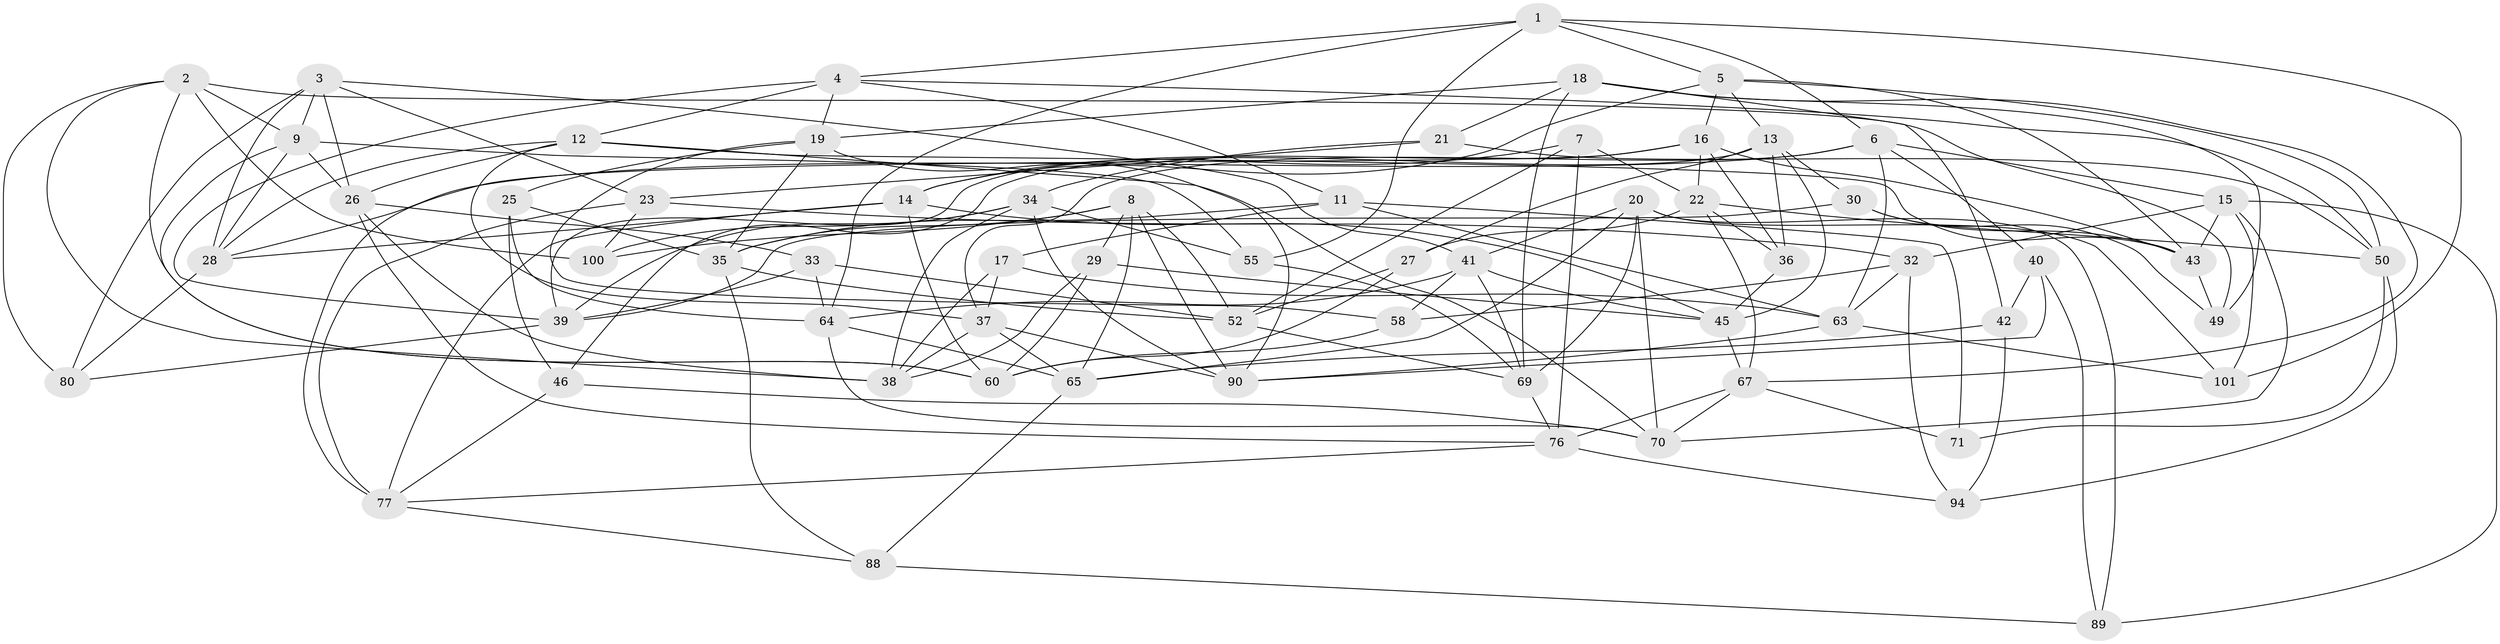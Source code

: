 // Generated by graph-tools (version 1.1) at 2025/52/02/27/25 19:52:30]
// undirected, 64 vertices, 168 edges
graph export_dot {
graph [start="1"]
  node [color=gray90,style=filled];
  1 [super="+10"];
  2 [super="+79"];
  3 [super="+59"];
  4 [super="+103"];
  5 [super="+31"];
  6 [super="+44"];
  7;
  8 [super="+95"];
  9 [super="+53"];
  11 [super="+91"];
  12 [super="+48"];
  13 [super="+54"];
  14 [super="+86"];
  15 [super="+106"];
  16 [super="+24"];
  17;
  18 [super="+98"];
  19 [super="+73"];
  20 [super="+96"];
  21;
  22 [super="+66"];
  23 [super="+57"];
  25;
  26 [super="+105"];
  27;
  28 [super="+99"];
  29;
  30;
  32 [super="+68"];
  33;
  34 [super="+84"];
  35 [super="+102"];
  36;
  37 [super="+56"];
  38 [super="+47"];
  39 [super="+51"];
  40;
  41 [super="+87"];
  42;
  43 [super="+75"];
  45 [super="+74"];
  46;
  49;
  50 [super="+61"];
  52 [super="+62"];
  55;
  58;
  60 [super="+81"];
  63 [super="+92"];
  64 [super="+72"];
  65 [super="+78"];
  67 [super="+85"];
  69 [super="+82"];
  70 [super="+97"];
  71;
  76 [super="+104"];
  77 [super="+83"];
  80;
  88;
  89;
  90 [super="+93"];
  94;
  100;
  101;
  1 -- 4;
  1 -- 64;
  1 -- 55;
  1 -- 101;
  1 -- 5;
  1 -- 6;
  2 -- 60;
  2 -- 9;
  2 -- 80;
  2 -- 49;
  2 -- 100;
  2 -- 38;
  3 -- 26;
  3 -- 80;
  3 -- 23;
  3 -- 9;
  3 -- 28;
  3 -- 41;
  4 -- 19;
  4 -- 12;
  4 -- 50;
  4 -- 39;
  4 -- 11;
  5 -- 14;
  5 -- 16;
  5 -- 43;
  5 -- 13;
  5 -- 50;
  6 -- 15;
  6 -- 40;
  6 -- 28;
  6 -- 37;
  6 -- 63;
  7 -- 52;
  7 -- 14;
  7 -- 22;
  7 -- 76;
  8 -- 29;
  8 -- 65;
  8 -- 52;
  8 -- 100;
  8 -- 35;
  8 -- 90;
  9 -- 55;
  9 -- 28;
  9 -- 60;
  9 -- 26;
  11 -- 71 [weight=2];
  11 -- 63;
  11 -- 35;
  11 -- 17;
  12 -- 37;
  12 -- 26;
  12 -- 43;
  12 -- 70;
  12 -- 28;
  13 -- 30;
  13 -- 46;
  13 -- 45;
  13 -- 27;
  13 -- 36;
  14 -- 60;
  14 -- 45;
  14 -- 28;
  14 -- 77;
  15 -- 89;
  15 -- 101;
  15 -- 43;
  15 -- 70;
  15 -- 32;
  16 -- 36;
  16 -- 43;
  16 -- 77;
  16 -- 22;
  16 -- 39;
  17 -- 37;
  17 -- 63;
  17 -- 38;
  18 -- 42;
  18 -- 67;
  18 -- 21;
  18 -- 49;
  18 -- 69;
  18 -- 19;
  19 -- 58;
  19 -- 35;
  19 -- 25;
  19 -- 90;
  20 -- 41;
  20 -- 101;
  20 -- 89;
  20 -- 65;
  20 -- 69;
  20 -- 70;
  21 -- 50;
  21 -- 23;
  21 -- 34;
  22 -- 27;
  22 -- 67;
  22 -- 36;
  22 -- 50;
  23 -- 100;
  23 -- 32 [weight=2];
  23 -- 77;
  25 -- 46;
  25 -- 64;
  25 -- 35;
  26 -- 33;
  26 -- 38;
  26 -- 76;
  27 -- 60;
  27 -- 52;
  28 -- 80;
  29 -- 45;
  29 -- 38;
  29 -- 60;
  30 -- 49;
  30 -- 39;
  30 -- 43;
  32 -- 94;
  32 -- 58;
  32 -- 63;
  33 -- 64;
  33 -- 39;
  33 -- 52;
  34 -- 90;
  34 -- 100;
  34 -- 39;
  34 -- 55;
  34 -- 38;
  35 -- 52;
  35 -- 88;
  36 -- 45;
  37 -- 38;
  37 -- 65;
  37 -- 90;
  39 -- 80;
  40 -- 89;
  40 -- 42;
  40 -- 90;
  41 -- 58;
  41 -- 69;
  41 -- 64;
  41 -- 45;
  42 -- 65;
  42 -- 94;
  43 -- 49;
  45 -- 67;
  46 -- 70;
  46 -- 77;
  50 -- 94;
  50 -- 71;
  52 -- 69;
  55 -- 69;
  58 -- 60;
  63 -- 101;
  63 -- 90;
  64 -- 70;
  64 -- 65;
  65 -- 88;
  67 -- 76;
  67 -- 70;
  67 -- 71;
  69 -- 76;
  76 -- 94;
  76 -- 77;
  77 -- 88;
  88 -- 89;
}
